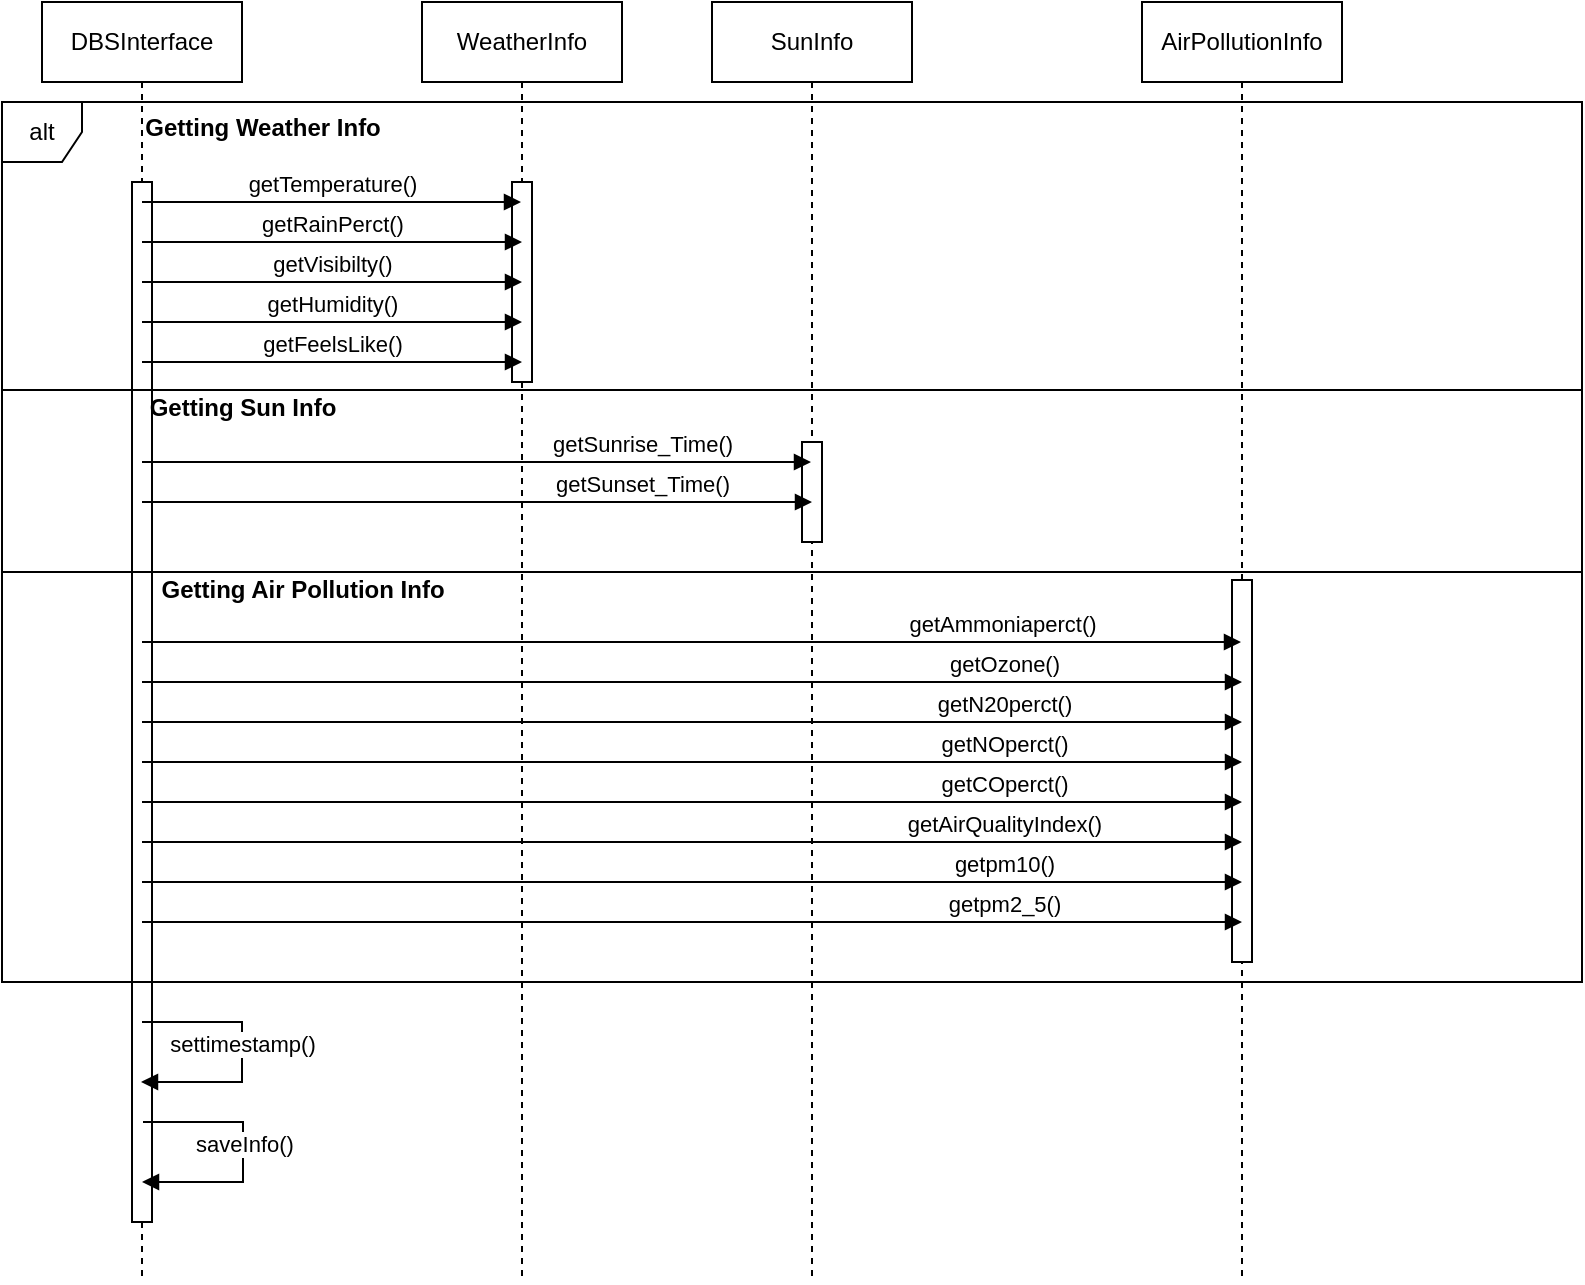 <mxfile version="23.1.6" type="device">
  <diagram name="Page-1" id="zwhOhd3qoYC1IAtZJhI0">
    <mxGraphModel dx="704" dy="374" grid="1" gridSize="10" guides="1" tooltips="1" connect="1" arrows="1" fold="1" page="1" pageScale="1" pageWidth="850" pageHeight="1100" math="0" shadow="0">
      <root>
        <mxCell id="0" />
        <mxCell id="1" parent="0" />
        <mxCell id="9D9iPJoGLXE6-Gn1_Tcu-1" value="DBSInterface" style="shape=umlLifeline;perimeter=lifelinePerimeter;whiteSpace=wrap;html=1;container=1;dropTarget=0;collapsible=0;recursiveResize=0;outlineConnect=0;portConstraint=eastwest;newEdgeStyle={&quot;curved&quot;:0,&quot;rounded&quot;:0};" vertex="1" parent="1">
          <mxGeometry x="40" y="40" width="100" height="640" as="geometry" />
        </mxCell>
        <mxCell id="9D9iPJoGLXE6-Gn1_Tcu-2" value="WeatherInfo" style="shape=umlLifeline;perimeter=lifelinePerimeter;whiteSpace=wrap;html=1;container=1;dropTarget=0;collapsible=0;recursiveResize=0;outlineConnect=0;portConstraint=eastwest;newEdgeStyle={&quot;curved&quot;:0,&quot;rounded&quot;:0};" vertex="1" parent="1">
          <mxGeometry x="230" y="40" width="100" height="640" as="geometry" />
        </mxCell>
        <mxCell id="9D9iPJoGLXE6-Gn1_Tcu-34" value="" style="html=1;points=[[0,0,0,0,5],[0,1,0,0,-5],[1,0,0,0,5],[1,1,0,0,-5]];perimeter=orthogonalPerimeter;outlineConnect=0;targetShapes=umlLifeline;portConstraint=eastwest;newEdgeStyle={&quot;curved&quot;:0,&quot;rounded&quot;:0};" vertex="1" parent="9D9iPJoGLXE6-Gn1_Tcu-2">
          <mxGeometry x="45" y="90" width="10" height="100" as="geometry" />
        </mxCell>
        <mxCell id="9D9iPJoGLXE6-Gn1_Tcu-33" value="" style="html=1;points=[[0,0,0,0,5],[0,1,0,0,-5],[1,0,0,0,5],[1,1,0,0,-5]];perimeter=orthogonalPerimeter;outlineConnect=0;targetShapes=umlLifeline;portConstraint=eastwest;newEdgeStyle={&quot;curved&quot;:0,&quot;rounded&quot;:0};" vertex="1" parent="1">
          <mxGeometry x="85" y="130" width="10" height="520" as="geometry" />
        </mxCell>
        <mxCell id="9D9iPJoGLXE6-Gn1_Tcu-3" value="getTemperature()" style="html=1;verticalAlign=bottom;endArrow=block;curved=0;rounded=0;" edge="1" parent="1">
          <mxGeometry width="80" relative="1" as="geometry">
            <mxPoint x="90" y="140" as="sourcePoint" />
            <mxPoint x="279.5" y="140" as="targetPoint" />
          </mxGeometry>
        </mxCell>
        <mxCell id="9D9iPJoGLXE6-Gn1_Tcu-4" value="getRainPerct()" style="html=1;verticalAlign=bottom;endArrow=block;curved=0;rounded=0;" edge="1" parent="1">
          <mxGeometry width="80" relative="1" as="geometry">
            <mxPoint x="90" y="160" as="sourcePoint" />
            <mxPoint x="280" y="160" as="targetPoint" />
          </mxGeometry>
        </mxCell>
        <mxCell id="9D9iPJoGLXE6-Gn1_Tcu-6" value="getVisibilty()" style="html=1;verticalAlign=bottom;endArrow=block;curved=0;rounded=0;" edge="1" parent="1">
          <mxGeometry width="80" relative="1" as="geometry">
            <mxPoint x="90" y="180" as="sourcePoint" />
            <mxPoint x="280" y="180" as="targetPoint" />
            <Array as="points">
              <mxPoint x="180" y="180" />
            </Array>
          </mxGeometry>
        </mxCell>
        <mxCell id="9D9iPJoGLXE6-Gn1_Tcu-7" value="getHumidity()" style="html=1;verticalAlign=bottom;endArrow=block;curved=0;rounded=0;" edge="1" parent="1">
          <mxGeometry width="80" relative="1" as="geometry">
            <mxPoint x="90" y="200" as="sourcePoint" />
            <mxPoint x="280" y="200" as="targetPoint" />
            <Array as="points" />
          </mxGeometry>
        </mxCell>
        <mxCell id="9D9iPJoGLXE6-Gn1_Tcu-8" value="getFeelsLike()" style="html=1;verticalAlign=bottom;endArrow=block;curved=0;rounded=0;" edge="1" parent="1">
          <mxGeometry width="80" relative="1" as="geometry">
            <mxPoint x="90" y="220" as="sourcePoint" />
            <mxPoint x="280" y="220" as="targetPoint" />
            <Array as="points" />
          </mxGeometry>
        </mxCell>
        <mxCell id="9D9iPJoGLXE6-Gn1_Tcu-9" value="settimestamp()" style="html=1;verticalAlign=bottom;endArrow=block;curved=0;rounded=0;" edge="1" parent="1">
          <mxGeometry x="0.073" width="80" relative="1" as="geometry">
            <mxPoint x="90" y="550" as="sourcePoint" />
            <mxPoint x="89.5" y="580" as="targetPoint" />
            <Array as="points">
              <mxPoint x="140" y="550" />
              <mxPoint x="140" y="580" />
            </Array>
            <mxPoint as="offset" />
          </mxGeometry>
        </mxCell>
        <mxCell id="9D9iPJoGLXE6-Gn1_Tcu-10" value="alt" style="shape=umlFrame;whiteSpace=wrap;html=1;pointerEvents=0;width=40;height=30;" vertex="1" parent="1">
          <mxGeometry x="20" y="90" width="790" height="440" as="geometry" />
        </mxCell>
        <mxCell id="9D9iPJoGLXE6-Gn1_Tcu-11" value="SunInfo" style="shape=umlLifeline;perimeter=lifelinePerimeter;whiteSpace=wrap;html=1;container=1;dropTarget=0;collapsible=0;recursiveResize=0;outlineConnect=0;portConstraint=eastwest;newEdgeStyle={&quot;curved&quot;:0,&quot;rounded&quot;:0};" vertex="1" parent="1">
          <mxGeometry x="375" y="40" width="100" height="640" as="geometry" />
        </mxCell>
        <mxCell id="9D9iPJoGLXE6-Gn1_Tcu-35" value="" style="html=1;points=[[0,0,0,0,5],[0,1,0,0,-5],[1,0,0,0,5],[1,1,0,0,-5]];perimeter=orthogonalPerimeter;outlineConnect=0;targetShapes=umlLifeline;portConstraint=eastwest;newEdgeStyle={&quot;curved&quot;:0,&quot;rounded&quot;:0};" vertex="1" parent="9D9iPJoGLXE6-Gn1_Tcu-11">
          <mxGeometry x="45" y="220" width="10" height="50" as="geometry" />
        </mxCell>
        <mxCell id="9D9iPJoGLXE6-Gn1_Tcu-12" value="getSunrise_Time()" style="html=1;verticalAlign=bottom;endArrow=block;curved=0;rounded=0;" edge="1" parent="1" target="9D9iPJoGLXE6-Gn1_Tcu-11">
          <mxGeometry x="0.495" width="80" relative="1" as="geometry">
            <mxPoint x="90" y="270" as="sourcePoint" />
            <mxPoint x="170" y="270" as="targetPoint" />
            <mxPoint as="offset" />
          </mxGeometry>
        </mxCell>
        <mxCell id="9D9iPJoGLXE6-Gn1_Tcu-13" value="getSunset_Time()" style="html=1;verticalAlign=bottom;endArrow=block;curved=0;rounded=0;" edge="1" parent="1">
          <mxGeometry x="0.492" width="80" relative="1" as="geometry">
            <mxPoint x="90" y="290" as="sourcePoint" />
            <mxPoint x="425" y="290" as="targetPoint" />
            <mxPoint as="offset" />
          </mxGeometry>
        </mxCell>
        <mxCell id="9D9iPJoGLXE6-Gn1_Tcu-14" value="AirPollutionInfo" style="shape=umlLifeline;perimeter=lifelinePerimeter;whiteSpace=wrap;html=1;container=1;dropTarget=0;collapsible=0;recursiveResize=0;outlineConnect=0;portConstraint=eastwest;newEdgeStyle={&quot;curved&quot;:0,&quot;rounded&quot;:0};" vertex="1" parent="1">
          <mxGeometry x="590" y="40" width="100" height="640" as="geometry" />
        </mxCell>
        <mxCell id="9D9iPJoGLXE6-Gn1_Tcu-36" value="" style="html=1;points=[[0,0,0,0,5],[0,1,0,0,-5],[1,0,0,0,5],[1,1,0,0,-5]];perimeter=orthogonalPerimeter;outlineConnect=0;targetShapes=umlLifeline;portConstraint=eastwest;newEdgeStyle={&quot;curved&quot;:0,&quot;rounded&quot;:0};" vertex="1" parent="9D9iPJoGLXE6-Gn1_Tcu-14">
          <mxGeometry x="45" y="289" width="10" height="191" as="geometry" />
        </mxCell>
        <mxCell id="9D9iPJoGLXE6-Gn1_Tcu-15" value="getAmmoniaperct()" style="html=1;verticalAlign=bottom;endArrow=block;curved=0;rounded=0;" edge="1" parent="1" target="9D9iPJoGLXE6-Gn1_Tcu-14">
          <mxGeometry x="0.565" width="80" relative="1" as="geometry">
            <mxPoint x="90" y="360" as="sourcePoint" />
            <mxPoint x="170" y="360" as="targetPoint" />
            <mxPoint as="offset" />
          </mxGeometry>
        </mxCell>
        <mxCell id="9D9iPJoGLXE6-Gn1_Tcu-16" value="getOzone()" style="html=1;verticalAlign=bottom;endArrow=block;curved=0;rounded=0;" edge="1" parent="1">
          <mxGeometry x="0.565" width="80" relative="1" as="geometry">
            <mxPoint x="90" y="380" as="sourcePoint" />
            <mxPoint x="640" y="380" as="targetPoint" />
            <mxPoint as="offset" />
          </mxGeometry>
        </mxCell>
        <mxCell id="9D9iPJoGLXE6-Gn1_Tcu-17" value="getN20perct()" style="html=1;verticalAlign=bottom;endArrow=block;curved=0;rounded=0;" edge="1" parent="1">
          <mxGeometry x="0.565" width="80" relative="1" as="geometry">
            <mxPoint x="90" y="400" as="sourcePoint" />
            <mxPoint x="640" y="400" as="targetPoint" />
            <mxPoint as="offset" />
          </mxGeometry>
        </mxCell>
        <mxCell id="9D9iPJoGLXE6-Gn1_Tcu-18" value="getNOperct()" style="html=1;verticalAlign=bottom;endArrow=block;curved=0;rounded=0;" edge="1" parent="1">
          <mxGeometry x="0.565" width="80" relative="1" as="geometry">
            <mxPoint x="90" y="420" as="sourcePoint" />
            <mxPoint x="640" y="420" as="targetPoint" />
            <mxPoint as="offset" />
          </mxGeometry>
        </mxCell>
        <mxCell id="9D9iPJoGLXE6-Gn1_Tcu-19" value="getCOperct()" style="html=1;verticalAlign=bottom;endArrow=block;curved=0;rounded=0;" edge="1" parent="1">
          <mxGeometry x="0.565" width="80" relative="1" as="geometry">
            <mxPoint x="90" y="440" as="sourcePoint" />
            <mxPoint x="640" y="440" as="targetPoint" />
            <mxPoint as="offset" />
          </mxGeometry>
        </mxCell>
        <mxCell id="9D9iPJoGLXE6-Gn1_Tcu-20" value="getAirQualityIndex()" style="html=1;verticalAlign=bottom;endArrow=block;curved=0;rounded=0;" edge="1" parent="1">
          <mxGeometry x="0.565" width="80" relative="1" as="geometry">
            <mxPoint x="90" y="460" as="sourcePoint" />
            <mxPoint x="640" y="460" as="targetPoint" />
            <mxPoint as="offset" />
          </mxGeometry>
        </mxCell>
        <mxCell id="9D9iPJoGLXE6-Gn1_Tcu-21" value="getpm10()" style="html=1;verticalAlign=bottom;endArrow=block;curved=0;rounded=0;" edge="1" parent="1">
          <mxGeometry x="0.565" width="80" relative="1" as="geometry">
            <mxPoint x="90" y="480" as="sourcePoint" />
            <mxPoint x="640" y="480" as="targetPoint" />
            <mxPoint as="offset" />
          </mxGeometry>
        </mxCell>
        <mxCell id="9D9iPJoGLXE6-Gn1_Tcu-22" value="getpm2_5()" style="html=1;verticalAlign=bottom;endArrow=block;curved=0;rounded=0;" edge="1" parent="1">
          <mxGeometry x="0.565" width="80" relative="1" as="geometry">
            <mxPoint x="90" y="500" as="sourcePoint" />
            <mxPoint x="640" y="500" as="targetPoint" />
            <mxPoint as="offset" />
          </mxGeometry>
        </mxCell>
        <mxCell id="9D9iPJoGLXE6-Gn1_Tcu-23" value="" style="line;strokeWidth=1;fillColor=none;align=left;verticalAlign=middle;spacingTop=-1;spacingLeft=3;spacingRight=3;rotatable=0;labelPosition=right;points=[];portConstraint=eastwest;strokeColor=inherit;" vertex="1" parent="1">
          <mxGeometry x="20" y="230" width="790" height="8" as="geometry" />
        </mxCell>
        <mxCell id="9D9iPJoGLXE6-Gn1_Tcu-24" value="" style="line;strokeWidth=1;fillColor=none;align=left;verticalAlign=middle;spacingTop=-1;spacingLeft=3;spacingRight=3;rotatable=0;labelPosition=right;points=[];portConstraint=eastwest;strokeColor=inherit;" vertex="1" parent="1">
          <mxGeometry x="20" y="321" width="790" height="8" as="geometry" />
        </mxCell>
        <mxCell id="9D9iPJoGLXE6-Gn1_Tcu-25" value="Getting Sun Info" style="text;align=center;fontStyle=1;verticalAlign=middle;spacingLeft=3;spacingRight=3;strokeColor=none;rotatable=0;points=[[0,0.5],[1,0.5]];portConstraint=eastwest;html=1;" vertex="1" parent="1">
          <mxGeometry x="100" y="230" width="80" height="26" as="geometry" />
        </mxCell>
        <mxCell id="9D9iPJoGLXE6-Gn1_Tcu-26" value="Getting Weather Info" style="text;align=center;fontStyle=1;verticalAlign=middle;spacingLeft=3;spacingRight=3;strokeColor=none;rotatable=0;points=[[0,0.5],[1,0.5]];portConstraint=eastwest;html=1;" vertex="1" parent="1">
          <mxGeometry x="110" y="90" width="80" height="26" as="geometry" />
        </mxCell>
        <mxCell id="9D9iPJoGLXE6-Gn1_Tcu-27" value="Getting Air Pollution Info" style="text;align=center;fontStyle=1;verticalAlign=middle;spacingLeft=3;spacingRight=3;strokeColor=none;rotatable=0;points=[[0,0.5],[1,0.5]];portConstraint=eastwest;html=1;" vertex="1" parent="1">
          <mxGeometry x="130" y="321" width="80" height="26" as="geometry" />
        </mxCell>
        <mxCell id="9D9iPJoGLXE6-Gn1_Tcu-31" value="saveInfo()" style="html=1;verticalAlign=bottom;endArrow=block;curved=0;rounded=0;" edge="1" parent="1">
          <mxGeometry x="0.073" width="80" relative="1" as="geometry">
            <mxPoint x="90.5" y="600" as="sourcePoint" />
            <mxPoint x="90" y="630" as="targetPoint" />
            <Array as="points">
              <mxPoint x="140.5" y="600" />
              <mxPoint x="140.5" y="630" />
            </Array>
            <mxPoint as="offset" />
          </mxGeometry>
        </mxCell>
      </root>
    </mxGraphModel>
  </diagram>
</mxfile>
